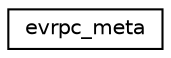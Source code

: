 digraph G
{
  edge [fontname="Helvetica",fontsize="10",labelfontname="Helvetica",labelfontsize="10"];
  node [fontname="Helvetica",fontsize="10",shape=record];
  rankdir="LR";
  Node1 [label="evrpc_meta",height=0.2,width=0.4,color="black", fillcolor="white", style="filled",URL="$structevrpc__meta.html"];
}
